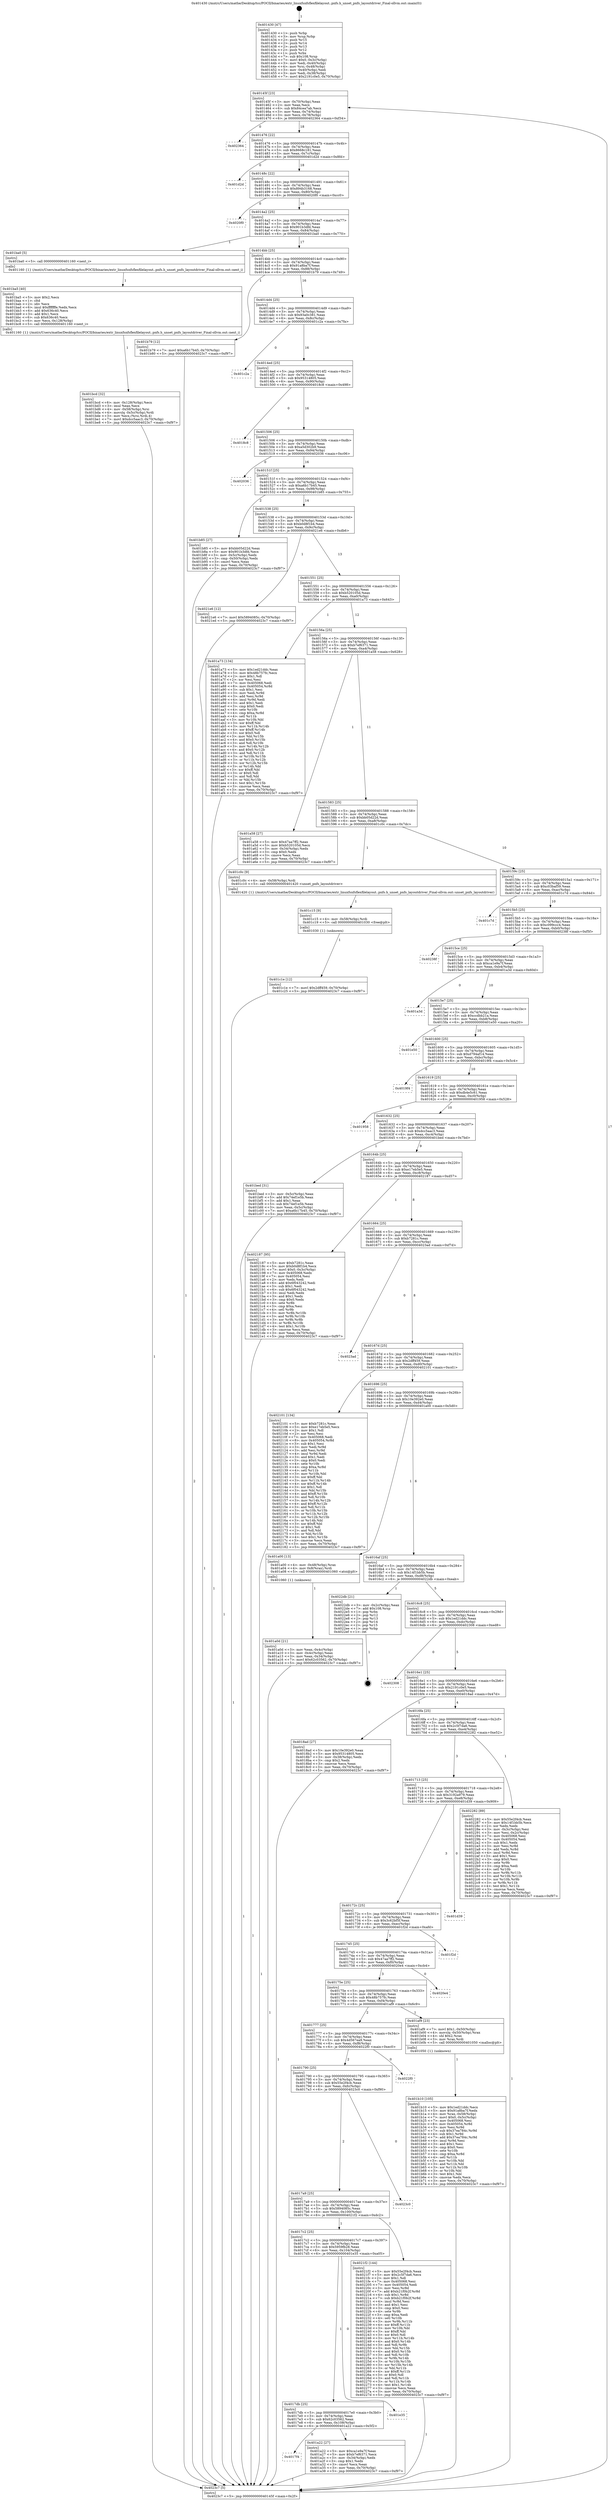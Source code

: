 digraph "0x401430" {
  label = "0x401430 (/mnt/c/Users/mathe/Desktop/tcc/POCII/binaries/extr_linuxfsnfsflexfilelayout..pnfs.h_unset_pnfs_layoutdriver_Final-ollvm.out::main(0))"
  labelloc = "t"
  node[shape=record]

  Entry [label="",width=0.3,height=0.3,shape=circle,fillcolor=black,style=filled]
  "0x40145f" [label="{
     0x40145f [23]\l
     | [instrs]\l
     &nbsp;&nbsp;0x40145f \<+3\>: mov -0x70(%rbp),%eax\l
     &nbsp;&nbsp;0x401462 \<+2\>: mov %eax,%ecx\l
     &nbsp;&nbsp;0x401464 \<+6\>: sub $0x84cea7ab,%ecx\l
     &nbsp;&nbsp;0x40146a \<+3\>: mov %eax,-0x74(%rbp)\l
     &nbsp;&nbsp;0x40146d \<+3\>: mov %ecx,-0x78(%rbp)\l
     &nbsp;&nbsp;0x401470 \<+6\>: je 0000000000402364 \<main+0xf34\>\l
  }"]
  "0x402364" [label="{
     0x402364\l
  }", style=dashed]
  "0x401476" [label="{
     0x401476 [22]\l
     | [instrs]\l
     &nbsp;&nbsp;0x401476 \<+5\>: jmp 000000000040147b \<main+0x4b\>\l
     &nbsp;&nbsp;0x40147b \<+3\>: mov -0x74(%rbp),%eax\l
     &nbsp;&nbsp;0x40147e \<+5\>: sub $0x8668c181,%eax\l
     &nbsp;&nbsp;0x401483 \<+3\>: mov %eax,-0x7c(%rbp)\l
     &nbsp;&nbsp;0x401486 \<+6\>: je 0000000000401d2d \<main+0x8fd\>\l
  }"]
  Exit [label="",width=0.3,height=0.3,shape=circle,fillcolor=black,style=filled,peripheries=2]
  "0x401d2d" [label="{
     0x401d2d\l
  }", style=dashed]
  "0x40148c" [label="{
     0x40148c [22]\l
     | [instrs]\l
     &nbsp;&nbsp;0x40148c \<+5\>: jmp 0000000000401491 \<main+0x61\>\l
     &nbsp;&nbsp;0x401491 \<+3\>: mov -0x74(%rbp),%eax\l
     &nbsp;&nbsp;0x401494 \<+5\>: sub $0x894b3168,%eax\l
     &nbsp;&nbsp;0x401499 \<+3\>: mov %eax,-0x80(%rbp)\l
     &nbsp;&nbsp;0x40149c \<+6\>: je 00000000004020f0 \<main+0xcc0\>\l
  }"]
  "0x401c1e" [label="{
     0x401c1e [12]\l
     | [instrs]\l
     &nbsp;&nbsp;0x401c1e \<+7\>: movl $0x2dff459,-0x70(%rbp)\l
     &nbsp;&nbsp;0x401c25 \<+5\>: jmp 00000000004023c7 \<main+0xf97\>\l
  }"]
  "0x4020f0" [label="{
     0x4020f0\l
  }", style=dashed]
  "0x4014a2" [label="{
     0x4014a2 [25]\l
     | [instrs]\l
     &nbsp;&nbsp;0x4014a2 \<+5\>: jmp 00000000004014a7 \<main+0x77\>\l
     &nbsp;&nbsp;0x4014a7 \<+3\>: mov -0x74(%rbp),%eax\l
     &nbsp;&nbsp;0x4014aa \<+5\>: sub $0x901b3dfd,%eax\l
     &nbsp;&nbsp;0x4014af \<+6\>: mov %eax,-0x84(%rbp)\l
     &nbsp;&nbsp;0x4014b5 \<+6\>: je 0000000000401ba0 \<main+0x770\>\l
  }"]
  "0x401c15" [label="{
     0x401c15 [9]\l
     | [instrs]\l
     &nbsp;&nbsp;0x401c15 \<+4\>: mov -0x58(%rbp),%rdi\l
     &nbsp;&nbsp;0x401c19 \<+5\>: call 0000000000401030 \<free@plt\>\l
     | [calls]\l
     &nbsp;&nbsp;0x401030 \{1\} (unknown)\l
  }"]
  "0x401ba0" [label="{
     0x401ba0 [5]\l
     | [instrs]\l
     &nbsp;&nbsp;0x401ba0 \<+5\>: call 0000000000401160 \<next_i\>\l
     | [calls]\l
     &nbsp;&nbsp;0x401160 \{1\} (/mnt/c/Users/mathe/Desktop/tcc/POCII/binaries/extr_linuxfsnfsflexfilelayout..pnfs.h_unset_pnfs_layoutdriver_Final-ollvm.out::next_i)\l
  }"]
  "0x4014bb" [label="{
     0x4014bb [25]\l
     | [instrs]\l
     &nbsp;&nbsp;0x4014bb \<+5\>: jmp 00000000004014c0 \<main+0x90\>\l
     &nbsp;&nbsp;0x4014c0 \<+3\>: mov -0x74(%rbp),%eax\l
     &nbsp;&nbsp;0x4014c3 \<+5\>: sub $0x91a8ba7f,%eax\l
     &nbsp;&nbsp;0x4014c8 \<+6\>: mov %eax,-0x88(%rbp)\l
     &nbsp;&nbsp;0x4014ce \<+6\>: je 0000000000401b79 \<main+0x749\>\l
  }"]
  "0x401bcd" [label="{
     0x401bcd [32]\l
     | [instrs]\l
     &nbsp;&nbsp;0x401bcd \<+6\>: mov -0x128(%rbp),%ecx\l
     &nbsp;&nbsp;0x401bd3 \<+3\>: imul %eax,%ecx\l
     &nbsp;&nbsp;0x401bd6 \<+4\>: mov -0x58(%rbp),%rsi\l
     &nbsp;&nbsp;0x401bda \<+4\>: movslq -0x5c(%rbp),%rdi\l
     &nbsp;&nbsp;0x401bde \<+3\>: mov %ecx,(%rsi,%rdi,4)\l
     &nbsp;&nbsp;0x401be1 \<+7\>: movl $0xdcc5aac3,-0x70(%rbp)\l
     &nbsp;&nbsp;0x401be8 \<+5\>: jmp 00000000004023c7 \<main+0xf97\>\l
  }"]
  "0x401b79" [label="{
     0x401b79 [12]\l
     | [instrs]\l
     &nbsp;&nbsp;0x401b79 \<+7\>: movl $0xa6b17b45,-0x70(%rbp)\l
     &nbsp;&nbsp;0x401b80 \<+5\>: jmp 00000000004023c7 \<main+0xf97\>\l
  }"]
  "0x4014d4" [label="{
     0x4014d4 [25]\l
     | [instrs]\l
     &nbsp;&nbsp;0x4014d4 \<+5\>: jmp 00000000004014d9 \<main+0xa9\>\l
     &nbsp;&nbsp;0x4014d9 \<+3\>: mov -0x74(%rbp),%eax\l
     &nbsp;&nbsp;0x4014dc \<+5\>: sub $0x93a0c381,%eax\l
     &nbsp;&nbsp;0x4014e1 \<+6\>: mov %eax,-0x8c(%rbp)\l
     &nbsp;&nbsp;0x4014e7 \<+6\>: je 0000000000401c2a \<main+0x7fa\>\l
  }"]
  "0x401ba5" [label="{
     0x401ba5 [40]\l
     | [instrs]\l
     &nbsp;&nbsp;0x401ba5 \<+5\>: mov $0x2,%ecx\l
     &nbsp;&nbsp;0x401baa \<+1\>: cltd\l
     &nbsp;&nbsp;0x401bab \<+2\>: idiv %ecx\l
     &nbsp;&nbsp;0x401bad \<+6\>: imul $0xfffffffe,%edx,%ecx\l
     &nbsp;&nbsp;0x401bb3 \<+6\>: add $0x636c40,%ecx\l
     &nbsp;&nbsp;0x401bb9 \<+3\>: add $0x1,%ecx\l
     &nbsp;&nbsp;0x401bbc \<+6\>: sub $0x636c40,%ecx\l
     &nbsp;&nbsp;0x401bc2 \<+6\>: mov %ecx,-0x128(%rbp)\l
     &nbsp;&nbsp;0x401bc8 \<+5\>: call 0000000000401160 \<next_i\>\l
     | [calls]\l
     &nbsp;&nbsp;0x401160 \{1\} (/mnt/c/Users/mathe/Desktop/tcc/POCII/binaries/extr_linuxfsnfsflexfilelayout..pnfs.h_unset_pnfs_layoutdriver_Final-ollvm.out::next_i)\l
  }"]
  "0x401c2a" [label="{
     0x401c2a\l
  }", style=dashed]
  "0x4014ed" [label="{
     0x4014ed [25]\l
     | [instrs]\l
     &nbsp;&nbsp;0x4014ed \<+5\>: jmp 00000000004014f2 \<main+0xc2\>\l
     &nbsp;&nbsp;0x4014f2 \<+3\>: mov -0x74(%rbp),%eax\l
     &nbsp;&nbsp;0x4014f5 \<+5\>: sub $0x95314805,%eax\l
     &nbsp;&nbsp;0x4014fa \<+6\>: mov %eax,-0x90(%rbp)\l
     &nbsp;&nbsp;0x401500 \<+6\>: je 00000000004018c8 \<main+0x498\>\l
  }"]
  "0x401b10" [label="{
     0x401b10 [105]\l
     | [instrs]\l
     &nbsp;&nbsp;0x401b10 \<+5\>: mov $0x1ed21ddc,%ecx\l
     &nbsp;&nbsp;0x401b15 \<+5\>: mov $0x91a8ba7f,%edx\l
     &nbsp;&nbsp;0x401b1a \<+4\>: mov %rax,-0x58(%rbp)\l
     &nbsp;&nbsp;0x401b1e \<+7\>: movl $0x0,-0x5c(%rbp)\l
     &nbsp;&nbsp;0x401b25 \<+7\>: mov 0x405068,%esi\l
     &nbsp;&nbsp;0x401b2c \<+8\>: mov 0x405054,%r8d\l
     &nbsp;&nbsp;0x401b34 \<+3\>: mov %esi,%r9d\l
     &nbsp;&nbsp;0x401b37 \<+7\>: sub $0x37ea784c,%r9d\l
     &nbsp;&nbsp;0x401b3e \<+4\>: sub $0x1,%r9d\l
     &nbsp;&nbsp;0x401b42 \<+7\>: add $0x37ea784c,%r9d\l
     &nbsp;&nbsp;0x401b49 \<+4\>: imul %r9d,%esi\l
     &nbsp;&nbsp;0x401b4d \<+3\>: and $0x1,%esi\l
     &nbsp;&nbsp;0x401b50 \<+3\>: cmp $0x0,%esi\l
     &nbsp;&nbsp;0x401b53 \<+4\>: sete %r10b\l
     &nbsp;&nbsp;0x401b57 \<+4\>: cmp $0xa,%r8d\l
     &nbsp;&nbsp;0x401b5b \<+4\>: setl %r11b\l
     &nbsp;&nbsp;0x401b5f \<+3\>: mov %r10b,%bl\l
     &nbsp;&nbsp;0x401b62 \<+3\>: and %r11b,%bl\l
     &nbsp;&nbsp;0x401b65 \<+3\>: xor %r11b,%r10b\l
     &nbsp;&nbsp;0x401b68 \<+3\>: or %r10b,%bl\l
     &nbsp;&nbsp;0x401b6b \<+3\>: test $0x1,%bl\l
     &nbsp;&nbsp;0x401b6e \<+3\>: cmovne %edx,%ecx\l
     &nbsp;&nbsp;0x401b71 \<+3\>: mov %ecx,-0x70(%rbp)\l
     &nbsp;&nbsp;0x401b74 \<+5\>: jmp 00000000004023c7 \<main+0xf97\>\l
  }"]
  "0x4018c8" [label="{
     0x4018c8\l
  }", style=dashed]
  "0x401506" [label="{
     0x401506 [25]\l
     | [instrs]\l
     &nbsp;&nbsp;0x401506 \<+5\>: jmp 000000000040150b \<main+0xdb\>\l
     &nbsp;&nbsp;0x40150b \<+3\>: mov -0x74(%rbp),%eax\l
     &nbsp;&nbsp;0x40150e \<+5\>: sub $0xa5d302b9,%eax\l
     &nbsp;&nbsp;0x401513 \<+6\>: mov %eax,-0x94(%rbp)\l
     &nbsp;&nbsp;0x401519 \<+6\>: je 0000000000402036 \<main+0xc06\>\l
  }"]
  "0x4017f4" [label="{
     0x4017f4\l
  }", style=dashed]
  "0x402036" [label="{
     0x402036\l
  }", style=dashed]
  "0x40151f" [label="{
     0x40151f [25]\l
     | [instrs]\l
     &nbsp;&nbsp;0x40151f \<+5\>: jmp 0000000000401524 \<main+0xf4\>\l
     &nbsp;&nbsp;0x401524 \<+3\>: mov -0x74(%rbp),%eax\l
     &nbsp;&nbsp;0x401527 \<+5\>: sub $0xa6b17b45,%eax\l
     &nbsp;&nbsp;0x40152c \<+6\>: mov %eax,-0x98(%rbp)\l
     &nbsp;&nbsp;0x401532 \<+6\>: je 0000000000401b85 \<main+0x755\>\l
  }"]
  "0x401a22" [label="{
     0x401a22 [27]\l
     | [instrs]\l
     &nbsp;&nbsp;0x401a22 \<+5\>: mov $0xca1e9a7f,%eax\l
     &nbsp;&nbsp;0x401a27 \<+5\>: mov $0xb7ef6371,%ecx\l
     &nbsp;&nbsp;0x401a2c \<+3\>: mov -0x34(%rbp),%edx\l
     &nbsp;&nbsp;0x401a2f \<+3\>: cmp $0x1,%edx\l
     &nbsp;&nbsp;0x401a32 \<+3\>: cmovl %ecx,%eax\l
     &nbsp;&nbsp;0x401a35 \<+3\>: mov %eax,-0x70(%rbp)\l
     &nbsp;&nbsp;0x401a38 \<+5\>: jmp 00000000004023c7 \<main+0xf97\>\l
  }"]
  "0x401b85" [label="{
     0x401b85 [27]\l
     | [instrs]\l
     &nbsp;&nbsp;0x401b85 \<+5\>: mov $0xbb05d22d,%eax\l
     &nbsp;&nbsp;0x401b8a \<+5\>: mov $0x901b3dfd,%ecx\l
     &nbsp;&nbsp;0x401b8f \<+3\>: mov -0x5c(%rbp),%edx\l
     &nbsp;&nbsp;0x401b92 \<+3\>: cmp -0x50(%rbp),%edx\l
     &nbsp;&nbsp;0x401b95 \<+3\>: cmovl %ecx,%eax\l
     &nbsp;&nbsp;0x401b98 \<+3\>: mov %eax,-0x70(%rbp)\l
     &nbsp;&nbsp;0x401b9b \<+5\>: jmp 00000000004023c7 \<main+0xf97\>\l
  }"]
  "0x401538" [label="{
     0x401538 [25]\l
     | [instrs]\l
     &nbsp;&nbsp;0x401538 \<+5\>: jmp 000000000040153d \<main+0x10d\>\l
     &nbsp;&nbsp;0x40153d \<+3\>: mov -0x74(%rbp),%eax\l
     &nbsp;&nbsp;0x401540 \<+5\>: sub $0xb0d8f1b4,%eax\l
     &nbsp;&nbsp;0x401545 \<+6\>: mov %eax,-0x9c(%rbp)\l
     &nbsp;&nbsp;0x40154b \<+6\>: je 00000000004021e6 \<main+0xdb6\>\l
  }"]
  "0x4017db" [label="{
     0x4017db [25]\l
     | [instrs]\l
     &nbsp;&nbsp;0x4017db \<+5\>: jmp 00000000004017e0 \<main+0x3b0\>\l
     &nbsp;&nbsp;0x4017e0 \<+3\>: mov -0x74(%rbp),%eax\l
     &nbsp;&nbsp;0x4017e3 \<+5\>: sub $0x62c03562,%eax\l
     &nbsp;&nbsp;0x4017e8 \<+6\>: mov %eax,-0x108(%rbp)\l
     &nbsp;&nbsp;0x4017ee \<+6\>: je 0000000000401a22 \<main+0x5f2\>\l
  }"]
  "0x4021e6" [label="{
     0x4021e6 [12]\l
     | [instrs]\l
     &nbsp;&nbsp;0x4021e6 \<+7\>: movl $0x5894085c,-0x70(%rbp)\l
     &nbsp;&nbsp;0x4021ed \<+5\>: jmp 00000000004023c7 \<main+0xf97\>\l
  }"]
  "0x401551" [label="{
     0x401551 [25]\l
     | [instrs]\l
     &nbsp;&nbsp;0x401551 \<+5\>: jmp 0000000000401556 \<main+0x126\>\l
     &nbsp;&nbsp;0x401556 \<+3\>: mov -0x74(%rbp),%eax\l
     &nbsp;&nbsp;0x401559 \<+5\>: sub $0xb520105d,%eax\l
     &nbsp;&nbsp;0x40155e \<+6\>: mov %eax,-0xa0(%rbp)\l
     &nbsp;&nbsp;0x401564 \<+6\>: je 0000000000401a73 \<main+0x643\>\l
  }"]
  "0x401e35" [label="{
     0x401e35\l
  }", style=dashed]
  "0x401a73" [label="{
     0x401a73 [134]\l
     | [instrs]\l
     &nbsp;&nbsp;0x401a73 \<+5\>: mov $0x1ed21ddc,%eax\l
     &nbsp;&nbsp;0x401a78 \<+5\>: mov $0x48b757fc,%ecx\l
     &nbsp;&nbsp;0x401a7d \<+2\>: mov $0x1,%dl\l
     &nbsp;&nbsp;0x401a7f \<+2\>: xor %esi,%esi\l
     &nbsp;&nbsp;0x401a81 \<+7\>: mov 0x405068,%edi\l
     &nbsp;&nbsp;0x401a88 \<+8\>: mov 0x405054,%r8d\l
     &nbsp;&nbsp;0x401a90 \<+3\>: sub $0x1,%esi\l
     &nbsp;&nbsp;0x401a93 \<+3\>: mov %edi,%r9d\l
     &nbsp;&nbsp;0x401a96 \<+3\>: add %esi,%r9d\l
     &nbsp;&nbsp;0x401a99 \<+4\>: imul %r9d,%edi\l
     &nbsp;&nbsp;0x401a9d \<+3\>: and $0x1,%edi\l
     &nbsp;&nbsp;0x401aa0 \<+3\>: cmp $0x0,%edi\l
     &nbsp;&nbsp;0x401aa3 \<+4\>: sete %r10b\l
     &nbsp;&nbsp;0x401aa7 \<+4\>: cmp $0xa,%r8d\l
     &nbsp;&nbsp;0x401aab \<+4\>: setl %r11b\l
     &nbsp;&nbsp;0x401aaf \<+3\>: mov %r10b,%bl\l
     &nbsp;&nbsp;0x401ab2 \<+3\>: xor $0xff,%bl\l
     &nbsp;&nbsp;0x401ab5 \<+3\>: mov %r11b,%r14b\l
     &nbsp;&nbsp;0x401ab8 \<+4\>: xor $0xff,%r14b\l
     &nbsp;&nbsp;0x401abc \<+3\>: xor $0x0,%dl\l
     &nbsp;&nbsp;0x401abf \<+3\>: mov %bl,%r15b\l
     &nbsp;&nbsp;0x401ac2 \<+4\>: and $0x0,%r15b\l
     &nbsp;&nbsp;0x401ac6 \<+3\>: and %dl,%r10b\l
     &nbsp;&nbsp;0x401ac9 \<+3\>: mov %r14b,%r12b\l
     &nbsp;&nbsp;0x401acc \<+4\>: and $0x0,%r12b\l
     &nbsp;&nbsp;0x401ad0 \<+3\>: and %dl,%r11b\l
     &nbsp;&nbsp;0x401ad3 \<+3\>: or %r10b,%r15b\l
     &nbsp;&nbsp;0x401ad6 \<+3\>: or %r11b,%r12b\l
     &nbsp;&nbsp;0x401ad9 \<+3\>: xor %r12b,%r15b\l
     &nbsp;&nbsp;0x401adc \<+3\>: or %r14b,%bl\l
     &nbsp;&nbsp;0x401adf \<+3\>: xor $0xff,%bl\l
     &nbsp;&nbsp;0x401ae2 \<+3\>: or $0x0,%dl\l
     &nbsp;&nbsp;0x401ae5 \<+2\>: and %dl,%bl\l
     &nbsp;&nbsp;0x401ae7 \<+3\>: or %bl,%r15b\l
     &nbsp;&nbsp;0x401aea \<+4\>: test $0x1,%r15b\l
     &nbsp;&nbsp;0x401aee \<+3\>: cmovne %ecx,%eax\l
     &nbsp;&nbsp;0x401af1 \<+3\>: mov %eax,-0x70(%rbp)\l
     &nbsp;&nbsp;0x401af4 \<+5\>: jmp 00000000004023c7 \<main+0xf97\>\l
  }"]
  "0x40156a" [label="{
     0x40156a [25]\l
     | [instrs]\l
     &nbsp;&nbsp;0x40156a \<+5\>: jmp 000000000040156f \<main+0x13f\>\l
     &nbsp;&nbsp;0x40156f \<+3\>: mov -0x74(%rbp),%eax\l
     &nbsp;&nbsp;0x401572 \<+5\>: sub $0xb7ef6371,%eax\l
     &nbsp;&nbsp;0x401577 \<+6\>: mov %eax,-0xa4(%rbp)\l
     &nbsp;&nbsp;0x40157d \<+6\>: je 0000000000401a58 \<main+0x628\>\l
  }"]
  "0x4017c2" [label="{
     0x4017c2 [25]\l
     | [instrs]\l
     &nbsp;&nbsp;0x4017c2 \<+5\>: jmp 00000000004017c7 \<main+0x397\>\l
     &nbsp;&nbsp;0x4017c7 \<+3\>: mov -0x74(%rbp),%eax\l
     &nbsp;&nbsp;0x4017ca \<+5\>: sub $0x5959fb28,%eax\l
     &nbsp;&nbsp;0x4017cf \<+6\>: mov %eax,-0x104(%rbp)\l
     &nbsp;&nbsp;0x4017d5 \<+6\>: je 0000000000401e35 \<main+0xa05\>\l
  }"]
  "0x401a58" [label="{
     0x401a58 [27]\l
     | [instrs]\l
     &nbsp;&nbsp;0x401a58 \<+5\>: mov $0x47aa7ff2,%eax\l
     &nbsp;&nbsp;0x401a5d \<+5\>: mov $0xb520105d,%ecx\l
     &nbsp;&nbsp;0x401a62 \<+3\>: mov -0x34(%rbp),%edx\l
     &nbsp;&nbsp;0x401a65 \<+3\>: cmp $0x0,%edx\l
     &nbsp;&nbsp;0x401a68 \<+3\>: cmove %ecx,%eax\l
     &nbsp;&nbsp;0x401a6b \<+3\>: mov %eax,-0x70(%rbp)\l
     &nbsp;&nbsp;0x401a6e \<+5\>: jmp 00000000004023c7 \<main+0xf97\>\l
  }"]
  "0x401583" [label="{
     0x401583 [25]\l
     | [instrs]\l
     &nbsp;&nbsp;0x401583 \<+5\>: jmp 0000000000401588 \<main+0x158\>\l
     &nbsp;&nbsp;0x401588 \<+3\>: mov -0x74(%rbp),%eax\l
     &nbsp;&nbsp;0x40158b \<+5\>: sub $0xbb05d22d,%eax\l
     &nbsp;&nbsp;0x401590 \<+6\>: mov %eax,-0xa8(%rbp)\l
     &nbsp;&nbsp;0x401596 \<+6\>: je 0000000000401c0c \<main+0x7dc\>\l
  }"]
  "0x4021f2" [label="{
     0x4021f2 [144]\l
     | [instrs]\l
     &nbsp;&nbsp;0x4021f2 \<+5\>: mov $0x55e2f4cb,%eax\l
     &nbsp;&nbsp;0x4021f7 \<+5\>: mov $0x2c5f7da6,%ecx\l
     &nbsp;&nbsp;0x4021fc \<+2\>: mov $0x1,%dl\l
     &nbsp;&nbsp;0x4021fe \<+7\>: mov 0x405068,%esi\l
     &nbsp;&nbsp;0x402205 \<+7\>: mov 0x405054,%edi\l
     &nbsp;&nbsp;0x40220c \<+3\>: mov %esi,%r8d\l
     &nbsp;&nbsp;0x40220f \<+7\>: add $0xb21f0b2f,%r8d\l
     &nbsp;&nbsp;0x402216 \<+4\>: sub $0x1,%r8d\l
     &nbsp;&nbsp;0x40221a \<+7\>: sub $0xb21f0b2f,%r8d\l
     &nbsp;&nbsp;0x402221 \<+4\>: imul %r8d,%esi\l
     &nbsp;&nbsp;0x402225 \<+3\>: and $0x1,%esi\l
     &nbsp;&nbsp;0x402228 \<+3\>: cmp $0x0,%esi\l
     &nbsp;&nbsp;0x40222b \<+4\>: sete %r9b\l
     &nbsp;&nbsp;0x40222f \<+3\>: cmp $0xa,%edi\l
     &nbsp;&nbsp;0x402232 \<+4\>: setl %r10b\l
     &nbsp;&nbsp;0x402236 \<+3\>: mov %r9b,%r11b\l
     &nbsp;&nbsp;0x402239 \<+4\>: xor $0xff,%r11b\l
     &nbsp;&nbsp;0x40223d \<+3\>: mov %r10b,%bl\l
     &nbsp;&nbsp;0x402240 \<+3\>: xor $0xff,%bl\l
     &nbsp;&nbsp;0x402243 \<+3\>: xor $0x0,%dl\l
     &nbsp;&nbsp;0x402246 \<+3\>: mov %r11b,%r14b\l
     &nbsp;&nbsp;0x402249 \<+4\>: and $0x0,%r14b\l
     &nbsp;&nbsp;0x40224d \<+3\>: and %dl,%r9b\l
     &nbsp;&nbsp;0x402250 \<+3\>: mov %bl,%r15b\l
     &nbsp;&nbsp;0x402253 \<+4\>: and $0x0,%r15b\l
     &nbsp;&nbsp;0x402257 \<+3\>: and %dl,%r10b\l
     &nbsp;&nbsp;0x40225a \<+3\>: or %r9b,%r14b\l
     &nbsp;&nbsp;0x40225d \<+3\>: or %r10b,%r15b\l
     &nbsp;&nbsp;0x402260 \<+3\>: xor %r15b,%r14b\l
     &nbsp;&nbsp;0x402263 \<+3\>: or %bl,%r11b\l
     &nbsp;&nbsp;0x402266 \<+4\>: xor $0xff,%r11b\l
     &nbsp;&nbsp;0x40226a \<+3\>: or $0x0,%dl\l
     &nbsp;&nbsp;0x40226d \<+3\>: and %dl,%r11b\l
     &nbsp;&nbsp;0x402270 \<+3\>: or %r11b,%r14b\l
     &nbsp;&nbsp;0x402273 \<+4\>: test $0x1,%r14b\l
     &nbsp;&nbsp;0x402277 \<+3\>: cmovne %ecx,%eax\l
     &nbsp;&nbsp;0x40227a \<+3\>: mov %eax,-0x70(%rbp)\l
     &nbsp;&nbsp;0x40227d \<+5\>: jmp 00000000004023c7 \<main+0xf97\>\l
  }"]
  "0x401c0c" [label="{
     0x401c0c [9]\l
     | [instrs]\l
     &nbsp;&nbsp;0x401c0c \<+4\>: mov -0x58(%rbp),%rdi\l
     &nbsp;&nbsp;0x401c10 \<+5\>: call 0000000000401420 \<unset_pnfs_layoutdriver\>\l
     | [calls]\l
     &nbsp;&nbsp;0x401420 \{1\} (/mnt/c/Users/mathe/Desktop/tcc/POCII/binaries/extr_linuxfsnfsflexfilelayout..pnfs.h_unset_pnfs_layoutdriver_Final-ollvm.out::unset_pnfs_layoutdriver)\l
  }"]
  "0x40159c" [label="{
     0x40159c [25]\l
     | [instrs]\l
     &nbsp;&nbsp;0x40159c \<+5\>: jmp 00000000004015a1 \<main+0x171\>\l
     &nbsp;&nbsp;0x4015a1 \<+3\>: mov -0x74(%rbp),%eax\l
     &nbsp;&nbsp;0x4015a4 \<+5\>: sub $0xc03baf59,%eax\l
     &nbsp;&nbsp;0x4015a9 \<+6\>: mov %eax,-0xac(%rbp)\l
     &nbsp;&nbsp;0x4015af \<+6\>: je 0000000000401c7d \<main+0x84d\>\l
  }"]
  "0x4017a9" [label="{
     0x4017a9 [25]\l
     | [instrs]\l
     &nbsp;&nbsp;0x4017a9 \<+5\>: jmp 00000000004017ae \<main+0x37e\>\l
     &nbsp;&nbsp;0x4017ae \<+3\>: mov -0x74(%rbp),%eax\l
     &nbsp;&nbsp;0x4017b1 \<+5\>: sub $0x5894085c,%eax\l
     &nbsp;&nbsp;0x4017b6 \<+6\>: mov %eax,-0x100(%rbp)\l
     &nbsp;&nbsp;0x4017bc \<+6\>: je 00000000004021f2 \<main+0xdc2\>\l
  }"]
  "0x401c7d" [label="{
     0x401c7d\l
  }", style=dashed]
  "0x4015b5" [label="{
     0x4015b5 [25]\l
     | [instrs]\l
     &nbsp;&nbsp;0x4015b5 \<+5\>: jmp 00000000004015ba \<main+0x18a\>\l
     &nbsp;&nbsp;0x4015ba \<+3\>: mov -0x74(%rbp),%eax\l
     &nbsp;&nbsp;0x4015bd \<+5\>: sub $0xc099ccc4,%eax\l
     &nbsp;&nbsp;0x4015c2 \<+6\>: mov %eax,-0xb0(%rbp)\l
     &nbsp;&nbsp;0x4015c8 \<+6\>: je 000000000040238f \<main+0xf5f\>\l
  }"]
  "0x4023c0" [label="{
     0x4023c0\l
  }", style=dashed]
  "0x40238f" [label="{
     0x40238f\l
  }", style=dashed]
  "0x4015ce" [label="{
     0x4015ce [25]\l
     | [instrs]\l
     &nbsp;&nbsp;0x4015ce \<+5\>: jmp 00000000004015d3 \<main+0x1a3\>\l
     &nbsp;&nbsp;0x4015d3 \<+3\>: mov -0x74(%rbp),%eax\l
     &nbsp;&nbsp;0x4015d6 \<+5\>: sub $0xca1e9a7f,%eax\l
     &nbsp;&nbsp;0x4015db \<+6\>: mov %eax,-0xb4(%rbp)\l
     &nbsp;&nbsp;0x4015e1 \<+6\>: je 0000000000401a3d \<main+0x60d\>\l
  }"]
  "0x401790" [label="{
     0x401790 [25]\l
     | [instrs]\l
     &nbsp;&nbsp;0x401790 \<+5\>: jmp 0000000000401795 \<main+0x365\>\l
     &nbsp;&nbsp;0x401795 \<+3\>: mov -0x74(%rbp),%eax\l
     &nbsp;&nbsp;0x401798 \<+5\>: sub $0x55e2f4cb,%eax\l
     &nbsp;&nbsp;0x40179d \<+6\>: mov %eax,-0xfc(%rbp)\l
     &nbsp;&nbsp;0x4017a3 \<+6\>: je 00000000004023c0 \<main+0xf90\>\l
  }"]
  "0x401a3d" [label="{
     0x401a3d\l
  }", style=dashed]
  "0x4015e7" [label="{
     0x4015e7 [25]\l
     | [instrs]\l
     &nbsp;&nbsp;0x4015e7 \<+5\>: jmp 00000000004015ec \<main+0x1bc\>\l
     &nbsp;&nbsp;0x4015ec \<+3\>: mov -0x74(%rbp),%eax\l
     &nbsp;&nbsp;0x4015ef \<+5\>: sub $0xccdbb21a,%eax\l
     &nbsp;&nbsp;0x4015f4 \<+6\>: mov %eax,-0xb8(%rbp)\l
     &nbsp;&nbsp;0x4015fa \<+6\>: je 0000000000401e50 \<main+0xa20\>\l
  }"]
  "0x4022f0" [label="{
     0x4022f0\l
  }", style=dashed]
  "0x401e50" [label="{
     0x401e50\l
  }", style=dashed]
  "0x401600" [label="{
     0x401600 [25]\l
     | [instrs]\l
     &nbsp;&nbsp;0x401600 \<+5\>: jmp 0000000000401605 \<main+0x1d5\>\l
     &nbsp;&nbsp;0x401605 \<+3\>: mov -0x74(%rbp),%eax\l
     &nbsp;&nbsp;0x401608 \<+5\>: sub $0xd794af14,%eax\l
     &nbsp;&nbsp;0x40160d \<+6\>: mov %eax,-0xbc(%rbp)\l
     &nbsp;&nbsp;0x401613 \<+6\>: je 00000000004019f4 \<main+0x5c4\>\l
  }"]
  "0x401777" [label="{
     0x401777 [25]\l
     | [instrs]\l
     &nbsp;&nbsp;0x401777 \<+5\>: jmp 000000000040177c \<main+0x34c\>\l
     &nbsp;&nbsp;0x40177c \<+3\>: mov -0x74(%rbp),%eax\l
     &nbsp;&nbsp;0x40177f \<+5\>: sub $0x4d567ea9,%eax\l
     &nbsp;&nbsp;0x401784 \<+6\>: mov %eax,-0xf8(%rbp)\l
     &nbsp;&nbsp;0x40178a \<+6\>: je 00000000004022f0 \<main+0xec0\>\l
  }"]
  "0x4019f4" [label="{
     0x4019f4\l
  }", style=dashed]
  "0x401619" [label="{
     0x401619 [25]\l
     | [instrs]\l
     &nbsp;&nbsp;0x401619 \<+5\>: jmp 000000000040161e \<main+0x1ee\>\l
     &nbsp;&nbsp;0x40161e \<+3\>: mov -0x74(%rbp),%eax\l
     &nbsp;&nbsp;0x401621 \<+5\>: sub $0xdb4e5c61,%eax\l
     &nbsp;&nbsp;0x401626 \<+6\>: mov %eax,-0xc0(%rbp)\l
     &nbsp;&nbsp;0x40162c \<+6\>: je 0000000000401958 \<main+0x528\>\l
  }"]
  "0x401af9" [label="{
     0x401af9 [23]\l
     | [instrs]\l
     &nbsp;&nbsp;0x401af9 \<+7\>: movl $0x1,-0x50(%rbp)\l
     &nbsp;&nbsp;0x401b00 \<+4\>: movslq -0x50(%rbp),%rax\l
     &nbsp;&nbsp;0x401b04 \<+4\>: shl $0x2,%rax\l
     &nbsp;&nbsp;0x401b08 \<+3\>: mov %rax,%rdi\l
     &nbsp;&nbsp;0x401b0b \<+5\>: call 0000000000401050 \<malloc@plt\>\l
     | [calls]\l
     &nbsp;&nbsp;0x401050 \{1\} (unknown)\l
  }"]
  "0x401958" [label="{
     0x401958\l
  }", style=dashed]
  "0x401632" [label="{
     0x401632 [25]\l
     | [instrs]\l
     &nbsp;&nbsp;0x401632 \<+5\>: jmp 0000000000401637 \<main+0x207\>\l
     &nbsp;&nbsp;0x401637 \<+3\>: mov -0x74(%rbp),%eax\l
     &nbsp;&nbsp;0x40163a \<+5\>: sub $0xdcc5aac3,%eax\l
     &nbsp;&nbsp;0x40163f \<+6\>: mov %eax,-0xc4(%rbp)\l
     &nbsp;&nbsp;0x401645 \<+6\>: je 0000000000401bed \<main+0x7bd\>\l
  }"]
  "0x40175e" [label="{
     0x40175e [25]\l
     | [instrs]\l
     &nbsp;&nbsp;0x40175e \<+5\>: jmp 0000000000401763 \<main+0x333\>\l
     &nbsp;&nbsp;0x401763 \<+3\>: mov -0x74(%rbp),%eax\l
     &nbsp;&nbsp;0x401766 \<+5\>: sub $0x48b757fc,%eax\l
     &nbsp;&nbsp;0x40176b \<+6\>: mov %eax,-0xf4(%rbp)\l
     &nbsp;&nbsp;0x401771 \<+6\>: je 0000000000401af9 \<main+0x6c9\>\l
  }"]
  "0x401bed" [label="{
     0x401bed [31]\l
     | [instrs]\l
     &nbsp;&nbsp;0x401bed \<+3\>: mov -0x5c(%rbp),%eax\l
     &nbsp;&nbsp;0x401bf0 \<+5\>: add $0x74ef1e5b,%eax\l
     &nbsp;&nbsp;0x401bf5 \<+3\>: add $0x1,%eax\l
     &nbsp;&nbsp;0x401bf8 \<+5\>: sub $0x74ef1e5b,%eax\l
     &nbsp;&nbsp;0x401bfd \<+3\>: mov %eax,-0x5c(%rbp)\l
     &nbsp;&nbsp;0x401c00 \<+7\>: movl $0xa6b17b45,-0x70(%rbp)\l
     &nbsp;&nbsp;0x401c07 \<+5\>: jmp 00000000004023c7 \<main+0xf97\>\l
  }"]
  "0x40164b" [label="{
     0x40164b [25]\l
     | [instrs]\l
     &nbsp;&nbsp;0x40164b \<+5\>: jmp 0000000000401650 \<main+0x220\>\l
     &nbsp;&nbsp;0x401650 \<+3\>: mov -0x74(%rbp),%eax\l
     &nbsp;&nbsp;0x401653 \<+5\>: sub $0xe17eb5e5,%eax\l
     &nbsp;&nbsp;0x401658 \<+6\>: mov %eax,-0xc8(%rbp)\l
     &nbsp;&nbsp;0x40165e \<+6\>: je 0000000000402187 \<main+0xd57\>\l
  }"]
  "0x4020e4" [label="{
     0x4020e4\l
  }", style=dashed]
  "0x402187" [label="{
     0x402187 [95]\l
     | [instrs]\l
     &nbsp;&nbsp;0x402187 \<+5\>: mov $0xb7281c,%eax\l
     &nbsp;&nbsp;0x40218c \<+5\>: mov $0xb0d8f1b4,%ecx\l
     &nbsp;&nbsp;0x402191 \<+7\>: movl $0x0,-0x3c(%rbp)\l
     &nbsp;&nbsp;0x402198 \<+7\>: mov 0x405068,%edx\l
     &nbsp;&nbsp;0x40219f \<+7\>: mov 0x405054,%esi\l
     &nbsp;&nbsp;0x4021a6 \<+2\>: mov %edx,%edi\l
     &nbsp;&nbsp;0x4021a8 \<+6\>: add $0x6f043242,%edi\l
     &nbsp;&nbsp;0x4021ae \<+3\>: sub $0x1,%edi\l
     &nbsp;&nbsp;0x4021b1 \<+6\>: sub $0x6f043242,%edi\l
     &nbsp;&nbsp;0x4021b7 \<+3\>: imul %edi,%edx\l
     &nbsp;&nbsp;0x4021ba \<+3\>: and $0x1,%edx\l
     &nbsp;&nbsp;0x4021bd \<+3\>: cmp $0x0,%edx\l
     &nbsp;&nbsp;0x4021c0 \<+4\>: sete %r8b\l
     &nbsp;&nbsp;0x4021c4 \<+3\>: cmp $0xa,%esi\l
     &nbsp;&nbsp;0x4021c7 \<+4\>: setl %r9b\l
     &nbsp;&nbsp;0x4021cb \<+3\>: mov %r8b,%r10b\l
     &nbsp;&nbsp;0x4021ce \<+3\>: and %r9b,%r10b\l
     &nbsp;&nbsp;0x4021d1 \<+3\>: xor %r9b,%r8b\l
     &nbsp;&nbsp;0x4021d4 \<+3\>: or %r8b,%r10b\l
     &nbsp;&nbsp;0x4021d7 \<+4\>: test $0x1,%r10b\l
     &nbsp;&nbsp;0x4021db \<+3\>: cmovne %ecx,%eax\l
     &nbsp;&nbsp;0x4021de \<+3\>: mov %eax,-0x70(%rbp)\l
     &nbsp;&nbsp;0x4021e1 \<+5\>: jmp 00000000004023c7 \<main+0xf97\>\l
  }"]
  "0x401664" [label="{
     0x401664 [25]\l
     | [instrs]\l
     &nbsp;&nbsp;0x401664 \<+5\>: jmp 0000000000401669 \<main+0x239\>\l
     &nbsp;&nbsp;0x401669 \<+3\>: mov -0x74(%rbp),%eax\l
     &nbsp;&nbsp;0x40166c \<+5\>: sub $0xb7281c,%eax\l
     &nbsp;&nbsp;0x401671 \<+6\>: mov %eax,-0xcc(%rbp)\l
     &nbsp;&nbsp;0x401677 \<+6\>: je 00000000004023ad \<main+0xf7d\>\l
  }"]
  "0x401745" [label="{
     0x401745 [25]\l
     | [instrs]\l
     &nbsp;&nbsp;0x401745 \<+5\>: jmp 000000000040174a \<main+0x31a\>\l
     &nbsp;&nbsp;0x40174a \<+3\>: mov -0x74(%rbp),%eax\l
     &nbsp;&nbsp;0x40174d \<+5\>: sub $0x47aa7ff2,%eax\l
     &nbsp;&nbsp;0x401752 \<+6\>: mov %eax,-0xf0(%rbp)\l
     &nbsp;&nbsp;0x401758 \<+6\>: je 00000000004020e4 \<main+0xcb4\>\l
  }"]
  "0x4023ad" [label="{
     0x4023ad\l
  }", style=dashed]
  "0x40167d" [label="{
     0x40167d [25]\l
     | [instrs]\l
     &nbsp;&nbsp;0x40167d \<+5\>: jmp 0000000000401682 \<main+0x252\>\l
     &nbsp;&nbsp;0x401682 \<+3\>: mov -0x74(%rbp),%eax\l
     &nbsp;&nbsp;0x401685 \<+5\>: sub $0x2dff459,%eax\l
     &nbsp;&nbsp;0x40168a \<+6\>: mov %eax,-0xd0(%rbp)\l
     &nbsp;&nbsp;0x401690 \<+6\>: je 0000000000402101 \<main+0xcd1\>\l
  }"]
  "0x401f2d" [label="{
     0x401f2d\l
  }", style=dashed]
  "0x402101" [label="{
     0x402101 [134]\l
     | [instrs]\l
     &nbsp;&nbsp;0x402101 \<+5\>: mov $0xb7281c,%eax\l
     &nbsp;&nbsp;0x402106 \<+5\>: mov $0xe17eb5e5,%ecx\l
     &nbsp;&nbsp;0x40210b \<+2\>: mov $0x1,%dl\l
     &nbsp;&nbsp;0x40210d \<+2\>: xor %esi,%esi\l
     &nbsp;&nbsp;0x40210f \<+7\>: mov 0x405068,%edi\l
     &nbsp;&nbsp;0x402116 \<+8\>: mov 0x405054,%r8d\l
     &nbsp;&nbsp;0x40211e \<+3\>: sub $0x1,%esi\l
     &nbsp;&nbsp;0x402121 \<+3\>: mov %edi,%r9d\l
     &nbsp;&nbsp;0x402124 \<+3\>: add %esi,%r9d\l
     &nbsp;&nbsp;0x402127 \<+4\>: imul %r9d,%edi\l
     &nbsp;&nbsp;0x40212b \<+3\>: and $0x1,%edi\l
     &nbsp;&nbsp;0x40212e \<+3\>: cmp $0x0,%edi\l
     &nbsp;&nbsp;0x402131 \<+4\>: sete %r10b\l
     &nbsp;&nbsp;0x402135 \<+4\>: cmp $0xa,%r8d\l
     &nbsp;&nbsp;0x402139 \<+4\>: setl %r11b\l
     &nbsp;&nbsp;0x40213d \<+3\>: mov %r10b,%bl\l
     &nbsp;&nbsp;0x402140 \<+3\>: xor $0xff,%bl\l
     &nbsp;&nbsp;0x402143 \<+3\>: mov %r11b,%r14b\l
     &nbsp;&nbsp;0x402146 \<+4\>: xor $0xff,%r14b\l
     &nbsp;&nbsp;0x40214a \<+3\>: xor $0x1,%dl\l
     &nbsp;&nbsp;0x40214d \<+3\>: mov %bl,%r15b\l
     &nbsp;&nbsp;0x402150 \<+4\>: and $0xff,%r15b\l
     &nbsp;&nbsp;0x402154 \<+3\>: and %dl,%r10b\l
     &nbsp;&nbsp;0x402157 \<+3\>: mov %r14b,%r12b\l
     &nbsp;&nbsp;0x40215a \<+4\>: and $0xff,%r12b\l
     &nbsp;&nbsp;0x40215e \<+3\>: and %dl,%r11b\l
     &nbsp;&nbsp;0x402161 \<+3\>: or %r10b,%r15b\l
     &nbsp;&nbsp;0x402164 \<+3\>: or %r11b,%r12b\l
     &nbsp;&nbsp;0x402167 \<+3\>: xor %r12b,%r15b\l
     &nbsp;&nbsp;0x40216a \<+3\>: or %r14b,%bl\l
     &nbsp;&nbsp;0x40216d \<+3\>: xor $0xff,%bl\l
     &nbsp;&nbsp;0x402170 \<+3\>: or $0x1,%dl\l
     &nbsp;&nbsp;0x402173 \<+2\>: and %dl,%bl\l
     &nbsp;&nbsp;0x402175 \<+3\>: or %bl,%r15b\l
     &nbsp;&nbsp;0x402178 \<+4\>: test $0x1,%r15b\l
     &nbsp;&nbsp;0x40217c \<+3\>: cmovne %ecx,%eax\l
     &nbsp;&nbsp;0x40217f \<+3\>: mov %eax,-0x70(%rbp)\l
     &nbsp;&nbsp;0x402182 \<+5\>: jmp 00000000004023c7 \<main+0xf97\>\l
  }"]
  "0x401696" [label="{
     0x401696 [25]\l
     | [instrs]\l
     &nbsp;&nbsp;0x401696 \<+5\>: jmp 000000000040169b \<main+0x26b\>\l
     &nbsp;&nbsp;0x40169b \<+3\>: mov -0x74(%rbp),%eax\l
     &nbsp;&nbsp;0x40169e \<+5\>: sub $0x10e392e0,%eax\l
     &nbsp;&nbsp;0x4016a3 \<+6\>: mov %eax,-0xd4(%rbp)\l
     &nbsp;&nbsp;0x4016a9 \<+6\>: je 0000000000401a00 \<main+0x5d0\>\l
  }"]
  "0x40172c" [label="{
     0x40172c [25]\l
     | [instrs]\l
     &nbsp;&nbsp;0x40172c \<+5\>: jmp 0000000000401731 \<main+0x301\>\l
     &nbsp;&nbsp;0x401731 \<+3\>: mov -0x74(%rbp),%eax\l
     &nbsp;&nbsp;0x401734 \<+5\>: sub $0x3c62bf5f,%eax\l
     &nbsp;&nbsp;0x401739 \<+6\>: mov %eax,-0xec(%rbp)\l
     &nbsp;&nbsp;0x40173f \<+6\>: je 0000000000401f2d \<main+0xafd\>\l
  }"]
  "0x401a00" [label="{
     0x401a00 [13]\l
     | [instrs]\l
     &nbsp;&nbsp;0x401a00 \<+4\>: mov -0x48(%rbp),%rax\l
     &nbsp;&nbsp;0x401a04 \<+4\>: mov 0x8(%rax),%rdi\l
     &nbsp;&nbsp;0x401a08 \<+5\>: call 0000000000401060 \<atoi@plt\>\l
     | [calls]\l
     &nbsp;&nbsp;0x401060 \{1\} (unknown)\l
  }"]
  "0x4016af" [label="{
     0x4016af [25]\l
     | [instrs]\l
     &nbsp;&nbsp;0x4016af \<+5\>: jmp 00000000004016b4 \<main+0x284\>\l
     &nbsp;&nbsp;0x4016b4 \<+3\>: mov -0x74(%rbp),%eax\l
     &nbsp;&nbsp;0x4016b7 \<+5\>: sub $0x14f1bb5b,%eax\l
     &nbsp;&nbsp;0x4016bc \<+6\>: mov %eax,-0xd8(%rbp)\l
     &nbsp;&nbsp;0x4016c2 \<+6\>: je 00000000004022db \<main+0xeab\>\l
  }"]
  "0x401d39" [label="{
     0x401d39\l
  }", style=dashed]
  "0x4022db" [label="{
     0x4022db [21]\l
     | [instrs]\l
     &nbsp;&nbsp;0x4022db \<+3\>: mov -0x2c(%rbp),%eax\l
     &nbsp;&nbsp;0x4022de \<+7\>: add $0x108,%rsp\l
     &nbsp;&nbsp;0x4022e5 \<+1\>: pop %rbx\l
     &nbsp;&nbsp;0x4022e6 \<+2\>: pop %r12\l
     &nbsp;&nbsp;0x4022e8 \<+2\>: pop %r13\l
     &nbsp;&nbsp;0x4022ea \<+2\>: pop %r14\l
     &nbsp;&nbsp;0x4022ec \<+2\>: pop %r15\l
     &nbsp;&nbsp;0x4022ee \<+1\>: pop %rbp\l
     &nbsp;&nbsp;0x4022ef \<+1\>: ret\l
  }"]
  "0x4016c8" [label="{
     0x4016c8 [25]\l
     | [instrs]\l
     &nbsp;&nbsp;0x4016c8 \<+5\>: jmp 00000000004016cd \<main+0x29d\>\l
     &nbsp;&nbsp;0x4016cd \<+3\>: mov -0x74(%rbp),%eax\l
     &nbsp;&nbsp;0x4016d0 \<+5\>: sub $0x1ed21ddc,%eax\l
     &nbsp;&nbsp;0x4016d5 \<+6\>: mov %eax,-0xdc(%rbp)\l
     &nbsp;&nbsp;0x4016db \<+6\>: je 0000000000402308 \<main+0xed8\>\l
  }"]
  "0x401713" [label="{
     0x401713 [25]\l
     | [instrs]\l
     &nbsp;&nbsp;0x401713 \<+5\>: jmp 0000000000401718 \<main+0x2e8\>\l
     &nbsp;&nbsp;0x401718 \<+3\>: mov -0x74(%rbp),%eax\l
     &nbsp;&nbsp;0x40171b \<+5\>: sub $0x3192a979,%eax\l
     &nbsp;&nbsp;0x401720 \<+6\>: mov %eax,-0xe8(%rbp)\l
     &nbsp;&nbsp;0x401726 \<+6\>: je 0000000000401d39 \<main+0x909\>\l
  }"]
  "0x402308" [label="{
     0x402308\l
  }", style=dashed]
  "0x4016e1" [label="{
     0x4016e1 [25]\l
     | [instrs]\l
     &nbsp;&nbsp;0x4016e1 \<+5\>: jmp 00000000004016e6 \<main+0x2b6\>\l
     &nbsp;&nbsp;0x4016e6 \<+3\>: mov -0x74(%rbp),%eax\l
     &nbsp;&nbsp;0x4016e9 \<+5\>: sub $0x2191c0e5,%eax\l
     &nbsp;&nbsp;0x4016ee \<+6\>: mov %eax,-0xe0(%rbp)\l
     &nbsp;&nbsp;0x4016f4 \<+6\>: je 00000000004018ad \<main+0x47d\>\l
  }"]
  "0x402282" [label="{
     0x402282 [89]\l
     | [instrs]\l
     &nbsp;&nbsp;0x402282 \<+5\>: mov $0x55e2f4cb,%eax\l
     &nbsp;&nbsp;0x402287 \<+5\>: mov $0x14f1bb5b,%ecx\l
     &nbsp;&nbsp;0x40228c \<+2\>: xor %edx,%edx\l
     &nbsp;&nbsp;0x40228e \<+3\>: mov -0x3c(%rbp),%esi\l
     &nbsp;&nbsp;0x402291 \<+3\>: mov %esi,-0x2c(%rbp)\l
     &nbsp;&nbsp;0x402294 \<+7\>: mov 0x405068,%esi\l
     &nbsp;&nbsp;0x40229b \<+7\>: mov 0x405054,%edi\l
     &nbsp;&nbsp;0x4022a2 \<+3\>: sub $0x1,%edx\l
     &nbsp;&nbsp;0x4022a5 \<+3\>: mov %esi,%r8d\l
     &nbsp;&nbsp;0x4022a8 \<+3\>: add %edx,%r8d\l
     &nbsp;&nbsp;0x4022ab \<+4\>: imul %r8d,%esi\l
     &nbsp;&nbsp;0x4022af \<+3\>: and $0x1,%esi\l
     &nbsp;&nbsp;0x4022b2 \<+3\>: cmp $0x0,%esi\l
     &nbsp;&nbsp;0x4022b5 \<+4\>: sete %r9b\l
     &nbsp;&nbsp;0x4022b9 \<+3\>: cmp $0xa,%edi\l
     &nbsp;&nbsp;0x4022bc \<+4\>: setl %r10b\l
     &nbsp;&nbsp;0x4022c0 \<+3\>: mov %r9b,%r11b\l
     &nbsp;&nbsp;0x4022c3 \<+3\>: and %r10b,%r11b\l
     &nbsp;&nbsp;0x4022c6 \<+3\>: xor %r10b,%r9b\l
     &nbsp;&nbsp;0x4022c9 \<+3\>: or %r9b,%r11b\l
     &nbsp;&nbsp;0x4022cc \<+4\>: test $0x1,%r11b\l
     &nbsp;&nbsp;0x4022d0 \<+3\>: cmovne %ecx,%eax\l
     &nbsp;&nbsp;0x4022d3 \<+3\>: mov %eax,-0x70(%rbp)\l
     &nbsp;&nbsp;0x4022d6 \<+5\>: jmp 00000000004023c7 \<main+0xf97\>\l
  }"]
  "0x4018ad" [label="{
     0x4018ad [27]\l
     | [instrs]\l
     &nbsp;&nbsp;0x4018ad \<+5\>: mov $0x10e392e0,%eax\l
     &nbsp;&nbsp;0x4018b2 \<+5\>: mov $0x95314805,%ecx\l
     &nbsp;&nbsp;0x4018b7 \<+3\>: mov -0x38(%rbp),%edx\l
     &nbsp;&nbsp;0x4018ba \<+3\>: cmp $0x2,%edx\l
     &nbsp;&nbsp;0x4018bd \<+3\>: cmovne %ecx,%eax\l
     &nbsp;&nbsp;0x4018c0 \<+3\>: mov %eax,-0x70(%rbp)\l
     &nbsp;&nbsp;0x4018c3 \<+5\>: jmp 00000000004023c7 \<main+0xf97\>\l
  }"]
  "0x4016fa" [label="{
     0x4016fa [25]\l
     | [instrs]\l
     &nbsp;&nbsp;0x4016fa \<+5\>: jmp 00000000004016ff \<main+0x2cf\>\l
     &nbsp;&nbsp;0x4016ff \<+3\>: mov -0x74(%rbp),%eax\l
     &nbsp;&nbsp;0x401702 \<+5\>: sub $0x2c5f7da6,%eax\l
     &nbsp;&nbsp;0x401707 \<+6\>: mov %eax,-0xe4(%rbp)\l
     &nbsp;&nbsp;0x40170d \<+6\>: je 0000000000402282 \<main+0xe52\>\l
  }"]
  "0x4023c7" [label="{
     0x4023c7 [5]\l
     | [instrs]\l
     &nbsp;&nbsp;0x4023c7 \<+5\>: jmp 000000000040145f \<main+0x2f\>\l
  }"]
  "0x401430" [label="{
     0x401430 [47]\l
     | [instrs]\l
     &nbsp;&nbsp;0x401430 \<+1\>: push %rbp\l
     &nbsp;&nbsp;0x401431 \<+3\>: mov %rsp,%rbp\l
     &nbsp;&nbsp;0x401434 \<+2\>: push %r15\l
     &nbsp;&nbsp;0x401436 \<+2\>: push %r14\l
     &nbsp;&nbsp;0x401438 \<+2\>: push %r13\l
     &nbsp;&nbsp;0x40143a \<+2\>: push %r12\l
     &nbsp;&nbsp;0x40143c \<+1\>: push %rbx\l
     &nbsp;&nbsp;0x40143d \<+7\>: sub $0x108,%rsp\l
     &nbsp;&nbsp;0x401444 \<+7\>: movl $0x0,-0x3c(%rbp)\l
     &nbsp;&nbsp;0x40144b \<+3\>: mov %edi,-0x40(%rbp)\l
     &nbsp;&nbsp;0x40144e \<+4\>: mov %rsi,-0x48(%rbp)\l
     &nbsp;&nbsp;0x401452 \<+3\>: mov -0x40(%rbp),%edi\l
     &nbsp;&nbsp;0x401455 \<+3\>: mov %edi,-0x38(%rbp)\l
     &nbsp;&nbsp;0x401458 \<+7\>: movl $0x2191c0e5,-0x70(%rbp)\l
  }"]
  "0x401a0d" [label="{
     0x401a0d [21]\l
     | [instrs]\l
     &nbsp;&nbsp;0x401a0d \<+3\>: mov %eax,-0x4c(%rbp)\l
     &nbsp;&nbsp;0x401a10 \<+3\>: mov -0x4c(%rbp),%eax\l
     &nbsp;&nbsp;0x401a13 \<+3\>: mov %eax,-0x34(%rbp)\l
     &nbsp;&nbsp;0x401a16 \<+7\>: movl $0x62c03562,-0x70(%rbp)\l
     &nbsp;&nbsp;0x401a1d \<+5\>: jmp 00000000004023c7 \<main+0xf97\>\l
  }"]
  Entry -> "0x401430" [label=" 1"]
  "0x40145f" -> "0x402364" [label=" 0"]
  "0x40145f" -> "0x401476" [label=" 18"]
  "0x4022db" -> Exit [label=" 1"]
  "0x401476" -> "0x401d2d" [label=" 0"]
  "0x401476" -> "0x40148c" [label=" 18"]
  "0x402282" -> "0x4023c7" [label=" 1"]
  "0x40148c" -> "0x4020f0" [label=" 0"]
  "0x40148c" -> "0x4014a2" [label=" 18"]
  "0x4021f2" -> "0x4023c7" [label=" 1"]
  "0x4014a2" -> "0x401ba0" [label=" 1"]
  "0x4014a2" -> "0x4014bb" [label=" 17"]
  "0x4021e6" -> "0x4023c7" [label=" 1"]
  "0x4014bb" -> "0x401b79" [label=" 1"]
  "0x4014bb" -> "0x4014d4" [label=" 16"]
  "0x402187" -> "0x4023c7" [label=" 1"]
  "0x4014d4" -> "0x401c2a" [label=" 0"]
  "0x4014d4" -> "0x4014ed" [label=" 16"]
  "0x402101" -> "0x4023c7" [label=" 1"]
  "0x4014ed" -> "0x4018c8" [label=" 0"]
  "0x4014ed" -> "0x401506" [label=" 16"]
  "0x401c1e" -> "0x4023c7" [label=" 1"]
  "0x401506" -> "0x402036" [label=" 0"]
  "0x401506" -> "0x40151f" [label=" 16"]
  "0x401c15" -> "0x401c1e" [label=" 1"]
  "0x40151f" -> "0x401b85" [label=" 2"]
  "0x40151f" -> "0x401538" [label=" 14"]
  "0x401c0c" -> "0x401c15" [label=" 1"]
  "0x401538" -> "0x4021e6" [label=" 1"]
  "0x401538" -> "0x401551" [label=" 13"]
  "0x401bcd" -> "0x4023c7" [label=" 1"]
  "0x401551" -> "0x401a73" [label=" 1"]
  "0x401551" -> "0x40156a" [label=" 12"]
  "0x401ba5" -> "0x401bcd" [label=" 1"]
  "0x40156a" -> "0x401a58" [label=" 1"]
  "0x40156a" -> "0x401583" [label=" 11"]
  "0x401b85" -> "0x4023c7" [label=" 2"]
  "0x401583" -> "0x401c0c" [label=" 1"]
  "0x401583" -> "0x40159c" [label=" 10"]
  "0x401b79" -> "0x4023c7" [label=" 1"]
  "0x40159c" -> "0x401c7d" [label=" 0"]
  "0x40159c" -> "0x4015b5" [label=" 10"]
  "0x401af9" -> "0x401b10" [label=" 1"]
  "0x4015b5" -> "0x40238f" [label=" 0"]
  "0x4015b5" -> "0x4015ce" [label=" 10"]
  "0x401a73" -> "0x4023c7" [label=" 1"]
  "0x4015ce" -> "0x401a3d" [label=" 0"]
  "0x4015ce" -> "0x4015e7" [label=" 10"]
  "0x401a22" -> "0x4023c7" [label=" 1"]
  "0x4015e7" -> "0x401e50" [label=" 0"]
  "0x4015e7" -> "0x401600" [label=" 10"]
  "0x4017db" -> "0x4017f4" [label=" 0"]
  "0x401600" -> "0x4019f4" [label=" 0"]
  "0x401600" -> "0x401619" [label=" 10"]
  "0x401bed" -> "0x4023c7" [label=" 1"]
  "0x401619" -> "0x401958" [label=" 0"]
  "0x401619" -> "0x401632" [label=" 10"]
  "0x4017c2" -> "0x4017db" [label=" 1"]
  "0x401632" -> "0x401bed" [label=" 1"]
  "0x401632" -> "0x40164b" [label=" 9"]
  "0x401ba0" -> "0x401ba5" [label=" 1"]
  "0x40164b" -> "0x402187" [label=" 1"]
  "0x40164b" -> "0x401664" [label=" 8"]
  "0x4017a9" -> "0x4017c2" [label=" 1"]
  "0x401664" -> "0x4023ad" [label=" 0"]
  "0x401664" -> "0x40167d" [label=" 8"]
  "0x401b10" -> "0x4023c7" [label=" 1"]
  "0x40167d" -> "0x402101" [label=" 1"]
  "0x40167d" -> "0x401696" [label=" 7"]
  "0x401790" -> "0x4017a9" [label=" 2"]
  "0x401696" -> "0x401a00" [label=" 1"]
  "0x401696" -> "0x4016af" [label=" 6"]
  "0x401a58" -> "0x4023c7" [label=" 1"]
  "0x4016af" -> "0x4022db" [label=" 1"]
  "0x4016af" -> "0x4016c8" [label=" 5"]
  "0x401777" -> "0x401790" [label=" 2"]
  "0x4016c8" -> "0x402308" [label=" 0"]
  "0x4016c8" -> "0x4016e1" [label=" 5"]
  "0x4017db" -> "0x401a22" [label=" 1"]
  "0x4016e1" -> "0x4018ad" [label=" 1"]
  "0x4016e1" -> "0x4016fa" [label=" 4"]
  "0x4018ad" -> "0x4023c7" [label=" 1"]
  "0x401430" -> "0x40145f" [label=" 1"]
  "0x4023c7" -> "0x40145f" [label=" 17"]
  "0x401a00" -> "0x401a0d" [label=" 1"]
  "0x401a0d" -> "0x4023c7" [label=" 1"]
  "0x40175e" -> "0x401777" [label=" 2"]
  "0x4016fa" -> "0x402282" [label=" 1"]
  "0x4016fa" -> "0x401713" [label=" 3"]
  "0x401777" -> "0x4022f0" [label=" 0"]
  "0x401713" -> "0x401d39" [label=" 0"]
  "0x401713" -> "0x40172c" [label=" 3"]
  "0x401790" -> "0x4023c0" [label=" 0"]
  "0x40172c" -> "0x401f2d" [label=" 0"]
  "0x40172c" -> "0x401745" [label=" 3"]
  "0x4017a9" -> "0x4021f2" [label=" 1"]
  "0x401745" -> "0x4020e4" [label=" 0"]
  "0x401745" -> "0x40175e" [label=" 3"]
  "0x4017c2" -> "0x401e35" [label=" 0"]
  "0x40175e" -> "0x401af9" [label=" 1"]
}
